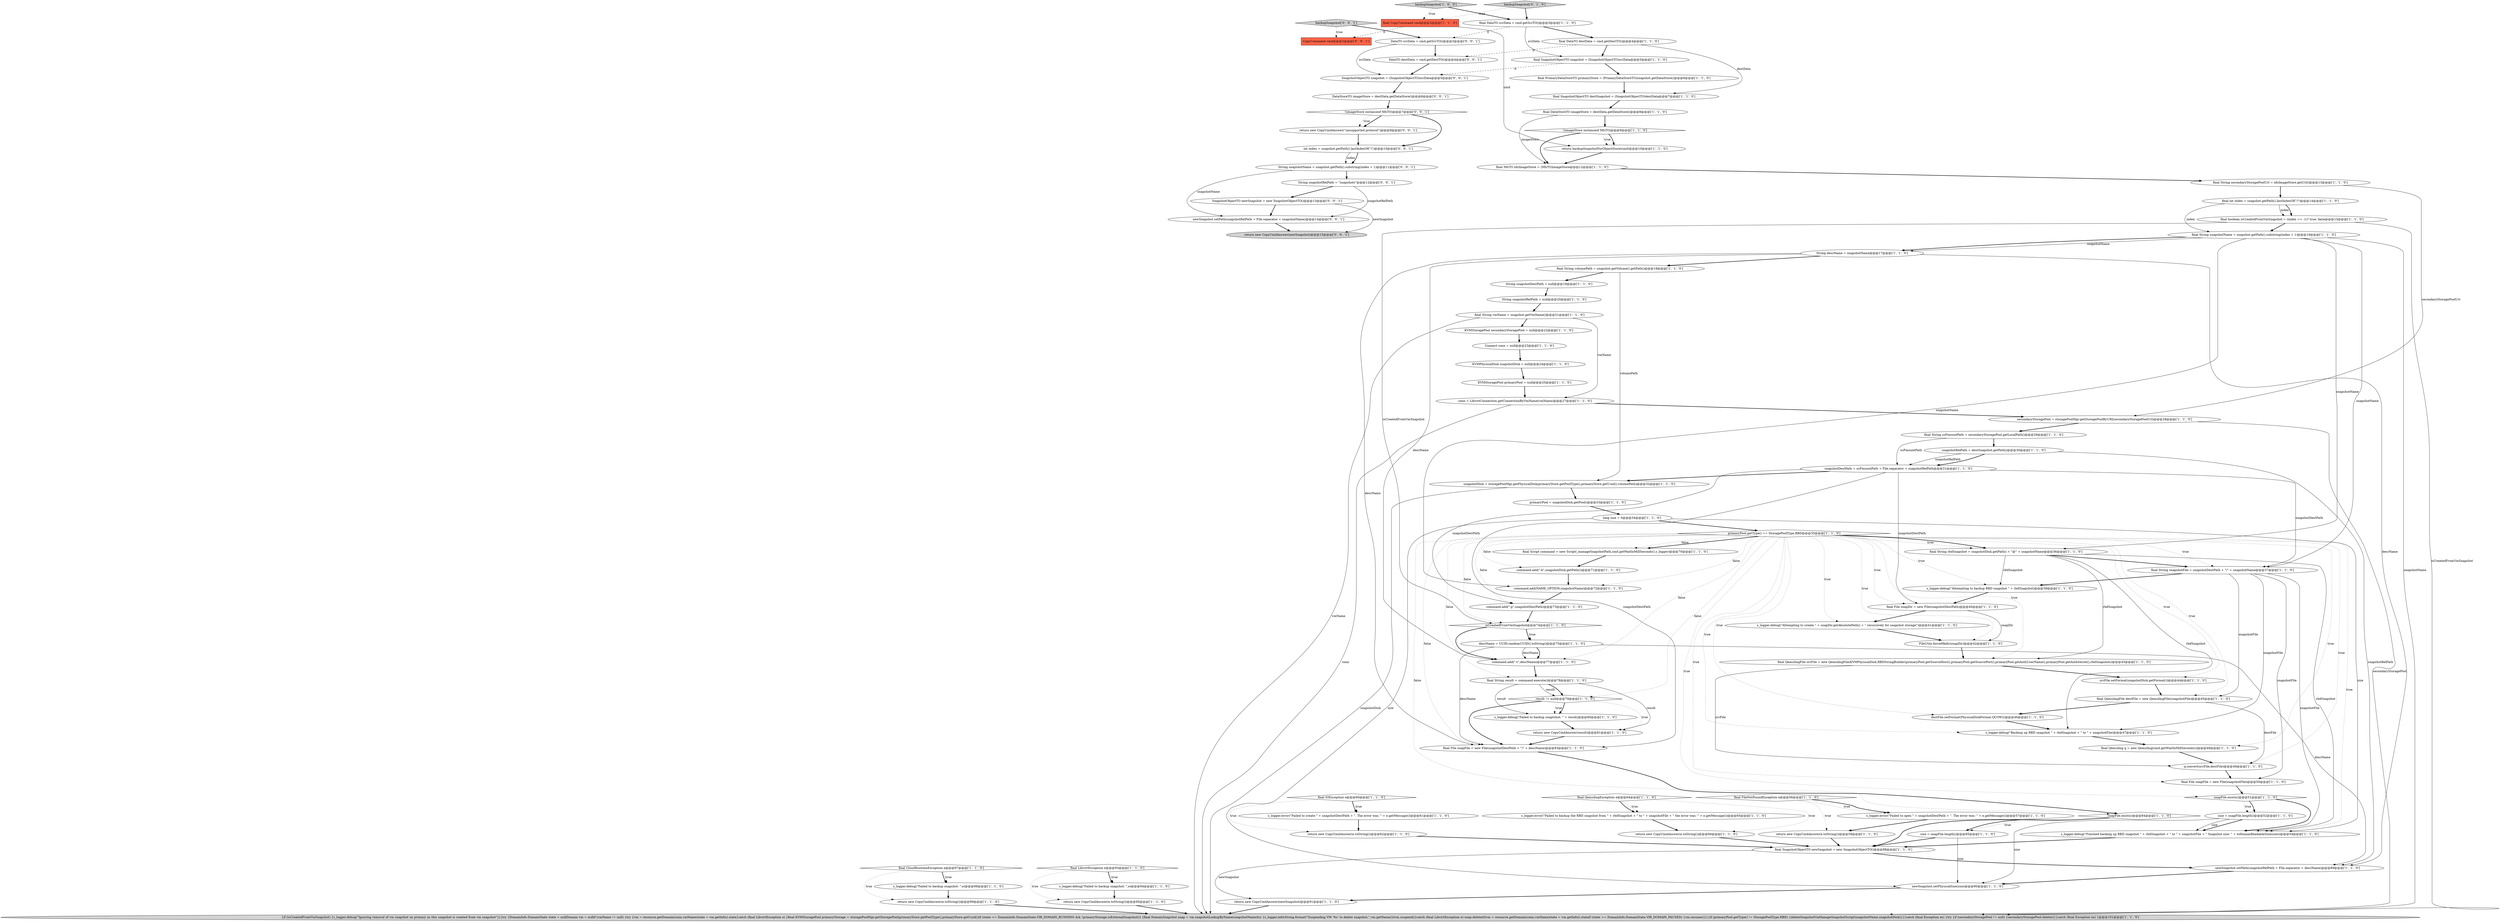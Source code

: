 digraph {
27 [style = filled, label = "String descName = snapshotName@@@17@@@['1', '1', '0']", fillcolor = white, shape = ellipse image = "AAA0AAABBB1BBB"];
37 [style = filled, label = "s_logger.debug(\"Finished backing up RBD snapshot \" + rbdSnapshot + \" to \" + snapshotFile + \" Snapshot size: \" + toHumanReadableSize(size))@@@54@@@['1', '1', '0']", fillcolor = white, shape = ellipse image = "AAA0AAABBB1BBB"];
65 [style = filled, label = "KVMStoragePool secondaryStoragePool = null@@@22@@@['1', '1', '0']", fillcolor = white, shape = ellipse image = "AAA0AAABBB1BBB"];
35 [style = filled, label = "return new CopyCmdAnswer(e.toString())@@@99@@@['1', '1', '0']", fillcolor = white, shape = ellipse image = "AAA0AAABBB1BBB"];
83 [style = filled, label = "result != null@@@79@@@['1', '1', '0']", fillcolor = white, shape = diamond image = "AAA0AAABBB1BBB"];
76 [style = filled, label = "backupSnapshot['1', '0', '0']", fillcolor = lightgray, shape = diamond image = "AAA0AAABBB1BBB"];
98 [style = filled, label = "DataStoreTO imageStore = destData.getDataStore()@@@6@@@['0', '0', '1']", fillcolor = white, shape = ellipse image = "AAA0AAABBB3BBB"];
30 [style = filled, label = "command.add(\"-p\",snapshotDestPath)@@@73@@@['1', '1', '0']", fillcolor = white, shape = ellipse image = "AAA0AAABBB1BBB"];
61 [style = filled, label = "final File snapDir = new File(snapshotDestPath)@@@40@@@['1', '1', '0']", fillcolor = white, shape = ellipse image = "AAA0AAABBB1BBB"];
3 [style = filled, label = "final CopyCommand cmd@@@2@@@['1', '1', '0']", fillcolor = tomato, shape = box image = "AAA0AAABBB1BBB"];
81 [style = filled, label = "final String volumePath = snapshot.getVolume().getPath()@@@18@@@['1', '1', '0']", fillcolor = white, shape = ellipse image = "AAA0AAABBB1BBB"];
25 [style = filled, label = "return new CopyCmdAnswer(result)@@@81@@@['1', '1', '0']", fillcolor = white, shape = ellipse image = "AAA0AAABBB1BBB"];
75 [style = filled, label = "destFile.setFormat(PhysicalDiskFormat.QCOW2)@@@46@@@['1', '1', '0']", fillcolor = white, shape = ellipse image = "AAA0AAABBB1BBB"];
5 [style = filled, label = "final LibvirtException e@@@93@@@['1', '1', '0']", fillcolor = white, shape = diamond image = "AAA0AAABBB1BBB"];
44 [style = filled, label = "conn = LibvirtConnection.getConnectionByVmName(vmName)@@@27@@@['1', '1', '0']", fillcolor = white, shape = ellipse image = "AAA0AAABBB1BBB"];
16 [style = filled, label = "newSnapshot.setPath(snapshotRelPath + File.separator + descName)@@@89@@@['1', '1', '0']", fillcolor = white, shape = ellipse image = "AAA0AAABBB1BBB"];
46 [style = filled, label = "final int index = snapshot.getPath().lastIndexOf(\"/\")@@@14@@@['1', '1', '0']", fillcolor = white, shape = ellipse image = "AAA0AAABBB1BBB"];
32 [style = filled, label = "snapFile.exists()@@@84@@@['1', '1', '0']", fillcolor = white, shape = diamond image = "AAA0AAABBB1BBB"];
13 [style = filled, label = "isCreatedFromVmSnapshot@@@74@@@['1', '1', '0']", fillcolor = white, shape = diamond image = "AAA0AAABBB1BBB"];
70 [style = filled, label = "size = snapFile.length()@@@85@@@['1', '1', '0']", fillcolor = white, shape = ellipse image = "AAA0AAABBB1BBB"];
91 [style = filled, label = "newSnapshot.setPath(snapshotRelPath + File.separator + snapshotName)@@@14@@@['0', '0', '1']", fillcolor = white, shape = ellipse image = "AAA0AAABBB3BBB"];
40 [style = filled, label = "command.add(NAME_OPTION,snapshotName)@@@72@@@['1', '1', '0']", fillcolor = white, shape = ellipse image = "AAA0AAABBB1BBB"];
57 [style = filled, label = "final String ssPmountPath = secondaryStoragePool.getLocalPath()@@@29@@@['1', '1', '0']", fillcolor = white, shape = ellipse image = "AAA0AAABBB1BBB"];
43 [style = filled, label = "String snapshotDestPath = null@@@19@@@['1', '1', '0']", fillcolor = white, shape = ellipse image = "AAA0AAABBB1BBB"];
47 [style = filled, label = "return new CopyCmdAnswer(newSnapshot)@@@91@@@['1', '1', '0']", fillcolor = white, shape = ellipse image = "AAA0AAABBB1BBB"];
95 [style = filled, label = "return new CopyCmdAnswer(\"unsupported protocol\")@@@8@@@['0', '0', '1']", fillcolor = white, shape = ellipse image = "AAA0AAABBB3BBB"];
71 [style = filled, label = "snapshotRelPath = destSnapshot.getPath()@@@30@@@['1', '1', '0']", fillcolor = white, shape = ellipse image = "AAA0AAABBB1BBB"];
50 [style = filled, label = "final DataTO destData = cmd.getDestTO()@@@4@@@['1', '1', '0']", fillcolor = white, shape = ellipse image = "AAA0AAABBB1BBB"];
33 [style = filled, label = "final QemuImgFile destFile = new QemuImgFile(snapshotFile)@@@45@@@['1', '1', '0']", fillcolor = white, shape = ellipse image = "AAA0AAABBB1BBB"];
10 [style = filled, label = "s_logger.debug(\"Failed to backup snapshot: \",e)@@@94@@@['1', '1', '0']", fillcolor = white, shape = ellipse image = "AAA0AAABBB1BBB"];
1 [style = filled, label = "secondaryStoragePool = storagePoolMgr.getStoragePoolByURI(secondaryStoragePoolUrl)@@@28@@@['1', '1', '0']", fillcolor = white, shape = ellipse image = "AAA0AAABBB1BBB"];
73 [style = filled, label = "final CloudRuntimeException e@@@97@@@['1', '1', '0']", fillcolor = white, shape = diamond image = "AAA0AAABBB1BBB"];
64 [style = filled, label = "return new CopyCmdAnswer(e.toString())@@@58@@@['1', '1', '0']", fillcolor = white, shape = ellipse image = "AAA0AAABBB1BBB"];
79 [style = filled, label = "final SnapshotObjectTO snapshot = (SnapshotObjectTO)srcData@@@5@@@['1', '1', '0']", fillcolor = white, shape = ellipse image = "AAA0AAABBB1BBB"];
45 [style = filled, label = "command.add(\"-t\",descName)@@@77@@@['1', '1', '0']", fillcolor = white, shape = ellipse image = "AAA0AAABBB1BBB"];
55 [style = filled, label = "command.add(\"-b\",snapshotDisk.getPath())@@@71@@@['1', '1', '0']", fillcolor = white, shape = ellipse image = "AAA0AAABBB1BBB"];
53 [style = filled, label = "final IOException e@@@60@@@['1', '1', '0']", fillcolor = white, shape = diamond image = "AAA0AAABBB1BBB"];
87 [style = filled, label = "SnapshotObjectTO snapshot = (SnapshotObjectTO)srcData@@@5@@@['0', '0', '1']", fillcolor = white, shape = ellipse image = "AAA0AAABBB3BBB"];
68 [style = filled, label = "s_logger.debug(\"Attempting to create \" + snapDir.getAbsolutePath() + \" recursively for snapshot storage\")@@@41@@@['1', '1', '0']", fillcolor = white, shape = ellipse image = "AAA0AAABBB1BBB"];
89 [style = filled, label = "int index = snapshot.getPath().lastIndexOf(\"/\")@@@10@@@['0', '0', '1']", fillcolor = white, shape = ellipse image = "AAA0AAABBB3BBB"];
51 [style = filled, label = "size = snapFile.length()@@@52@@@['1', '1', '0']", fillcolor = white, shape = ellipse image = "AAA0AAABBB1BBB"];
85 [style = filled, label = "String snapshotRelPath = \"snapshots\"@@@12@@@['0', '0', '1']", fillcolor = white, shape = ellipse image = "AAA0AAABBB3BBB"];
7 [style = filled, label = "return new CopyCmdAnswer(e.toString())@@@95@@@['1', '1', '0']", fillcolor = white, shape = ellipse image = "AAA0AAABBB1BBB"];
58 [style = filled, label = "final String rbdSnapshot = snapshotDisk.getPath() + \"@\" + snapshotName@@@36@@@['1', '1', '0']", fillcolor = white, shape = ellipse image = "AAA0AAABBB1BBB"];
42 [style = filled, label = "return backupSnapshotForObjectStore(cmd)@@@10@@@['1', '1', '0']", fillcolor = white, shape = ellipse image = "AAA0AAABBB1BBB"];
41 [style = filled, label = "s_logger.error(\"Failed to open \" + snapshotDestPath + \". The error was: \" + e.getMessage())@@@57@@@['1', '1', '0']", fillcolor = white, shape = ellipse image = "AAA0AAABBB1BBB"];
29 [style = filled, label = "final SnapshotObjectTO destSnapshot = (SnapshotObjectTO)destData@@@7@@@['1', '1', '0']", fillcolor = white, shape = ellipse image = "AAA0AAABBB1BBB"];
34 [style = filled, label = "final QemuImg q = new QemuImg(cmd.getWaitInMillSeconds())@@@48@@@['1', '1', '0']", fillcolor = white, shape = ellipse image = "AAA0AAABBB1BBB"];
21 [style = filled, label = "final NfsTO nfsImageStore = (NfsTO)imageStore@@@12@@@['1', '1', '0']", fillcolor = white, shape = ellipse image = "AAA0AAABBB1BBB"];
23 [style = filled, label = "q.convert(srcFile,destFile)@@@49@@@['1', '1', '0']", fillcolor = white, shape = ellipse image = "AAA0AAABBB1BBB"];
24 [style = filled, label = "primaryPool = snapshotDisk.getPool()@@@33@@@['1', '1', '0']", fillcolor = white, shape = ellipse image = "AAA0AAABBB1BBB"];
39 [style = filled, label = "final String snapshotFile = snapshotDestPath + \"/\" + snapshotName@@@37@@@['1', '1', '0']", fillcolor = white, shape = ellipse image = "AAA0AAABBB1BBB"];
66 [style = filled, label = "final FileNotFoundException e@@@56@@@['1', '1', '0']", fillcolor = white, shape = diamond image = "AAA0AAABBB1BBB"];
72 [style = filled, label = "srcFile.setFormat(snapshotDisk.getFormat())@@@44@@@['1', '1', '0']", fillcolor = white, shape = ellipse image = "AAA0AAABBB1BBB"];
92 [style = filled, label = "backupSnapshot['0', '0', '1']", fillcolor = lightgray, shape = diamond image = "AAA0AAABBB3BBB"];
94 [style = filled, label = "CopyCommand cmd@@@2@@@['0', '0', '1']", fillcolor = tomato, shape = box image = "AAA0AAABBB3BBB"];
96 [style = filled, label = "DataTO destData = cmd.getDestTO()@@@4@@@['0', '0', '1']", fillcolor = white, shape = ellipse image = "AAA0AAABBB3BBB"];
36 [style = filled, label = "final DataTO srcData = cmd.getSrcTO()@@@3@@@['1', '1', '0']", fillcolor = white, shape = ellipse image = "AAA0AAABBB1BBB"];
0 [style = filled, label = "final String vmName = snapshot.getVmName()@@@21@@@['1', '1', '0']", fillcolor = white, shape = ellipse image = "AAA0AAABBB1BBB"];
22 [style = filled, label = "s_logger.debug(\"Backing up RBD snapshot \" + rbdSnapshot + \" to \" + snapshotFile)@@@47@@@['1', '1', '0']", fillcolor = white, shape = ellipse image = "AAA0AAABBB1BBB"];
9 [style = filled, label = "primaryPool.getType() == StoragePoolType.RBD@@@35@@@['1', '1', '0']", fillcolor = white, shape = diamond image = "AAA0AAABBB1BBB"];
93 [style = filled, label = "SnapshotObjectTO newSnapshot = new SnapshotObjectTO()@@@13@@@['0', '0', '1']", fillcolor = white, shape = ellipse image = "AAA0AAABBB3BBB"];
80 [style = filled, label = "final File snapFile = new File(snapshotFile)@@@50@@@['1', '1', '0']", fillcolor = white, shape = ellipse image = "AAA0AAABBB1BBB"];
86 [style = filled, label = "!(imageStore instanceof NfsTO)@@@7@@@['0', '0', '1']", fillcolor = white, shape = diamond image = "AAA0AAABBB3BBB"];
56 [style = filled, label = "KVMPhysicalDisk snapshotDisk = null@@@24@@@['1', '1', '0']", fillcolor = white, shape = ellipse image = "AAA0AAABBB1BBB"];
19 [style = filled, label = "Connect conn = null@@@23@@@['1', '1', '0']", fillcolor = white, shape = ellipse image = "AAA0AAABBB1BBB"];
26 [style = filled, label = "final DataStoreTO imageStore = destData.getDataStore()@@@8@@@['1', '1', '0']", fillcolor = white, shape = ellipse image = "AAA0AAABBB1BBB"];
20 [style = filled, label = "final String secondaryStoragePoolUrl = nfsImageStore.getUrl()@@@13@@@['1', '1', '0']", fillcolor = white, shape = ellipse image = "AAA0AAABBB1BBB"];
4 [style = filled, label = "{if (isCreatedFromVmSnapshot) {s_logger.debug(\"Ignoring removal of vm snapshot on primary as this snapshot is created from vm snapshot\")}{try {DomainInfo.DomainState state = nullDomain vm = nullif (vmName != null) {try {vm = resource.getDomain(conn,vmName)state = vm.getInfo().state}catch (final LibvirtException e) }final KVMStoragePool primaryStorage = storagePoolMgr.getStoragePool(primaryStore.getPoolType(),primaryStore.getUuid())if (state == DomainInfo.DomainState.VIR_DOMAIN_RUNNING && !primaryStorage.isExternalSnapshot()) {final DomainSnapshot snap = vm.snapshotLookupByName(snapshotName)try {s_logger.info(String.format(\"Suspending VM '%s' to delete snapshot,\",vm.getName()))vm.suspend()}catch (final LibvirtException e) snap.delete(0)vm = resource.getDomain(conn,vmName)state = vm.getInfo().stateif (state == DomainInfo.DomainState.VIR_DOMAIN_PAUSED) {vm.resume()}}{if (primaryPool.getType() != StoragePoolType.RBD) {deleteSnapshotViaManageSnapshotScript(snapshotName,snapshotDisk)}}}catch (final Exception ex) }try {if (secondaryStoragePool != null) {secondaryStoragePool.delete()}}catch (final Exception ex) }@@@101@@@['1', '1', '0']", fillcolor = lightgray, shape = ellipse image = "AAA0AAABBB1BBB"];
31 [style = filled, label = "s_logger.error(\"Failed to backup the RBD snapshot from \" + rbdSnapshot + \" to \" + snapshotFile + \" the error was: \" + e.getMessage())@@@65@@@['1', '1', '0']", fillcolor = white, shape = ellipse image = "AAA0AAABBB1BBB"];
6 [style = filled, label = "final PrimaryDataStoreTO primaryStore = (PrimaryDataStoreTO)snapshot.getDataStore()@@@6@@@['1', '1', '0']", fillcolor = white, shape = ellipse image = "AAA0AAABBB1BBB"];
17 [style = filled, label = "return new CopyCmdAnswer(e.toString())@@@62@@@['1', '1', '0']", fillcolor = white, shape = ellipse image = "AAA0AAABBB1BBB"];
28 [style = filled, label = "long size = 0@@@34@@@['1', '1', '0']", fillcolor = white, shape = ellipse image = "AAA0AAABBB1BBB"];
2 [style = filled, label = "s_logger.debug(\"Failed to backup snaptshot: \" + result)@@@80@@@['1', '1', '0']", fillcolor = white, shape = ellipse image = "AAA0AAABBB1BBB"];
18 [style = filled, label = "snapshotDestPath = ssPmountPath + File.separator + snapshotRelPath@@@31@@@['1', '1', '0']", fillcolor = white, shape = ellipse image = "AAA0AAABBB1BBB"];
69 [style = filled, label = "KVMStoragePool primaryPool = null@@@25@@@['1', '1', '0']", fillcolor = white, shape = ellipse image = "AAA0AAABBB1BBB"];
88 [style = filled, label = "return new CopyCmdAnswer(newSnapshot)@@@15@@@['0', '0', '1']", fillcolor = lightgray, shape = ellipse image = "AAA0AAABBB3BBB"];
15 [style = filled, label = "s_logger.debug(\"Failed to backup snapshot: \",e)@@@98@@@['1', '1', '0']", fillcolor = white, shape = ellipse image = "AAA0AAABBB1BBB"];
59 [style = filled, label = "FileUtils.forceMkdir(snapDir)@@@42@@@['1', '1', '0']", fillcolor = white, shape = ellipse image = "AAA0AAABBB1BBB"];
14 [style = filled, label = "descName = UUID.randomUUID().toString()@@@75@@@['1', '1', '0']", fillcolor = white, shape = ellipse image = "AAA0AAABBB1BBB"];
60 [style = filled, label = "final String snapshotName = snapshot.getPath().substring(index + 1)@@@16@@@['1', '1', '0']", fillcolor = white, shape = ellipse image = "AAA0AAABBB1BBB"];
8 [style = filled, label = "return new CopyCmdAnswer(e.toString())@@@66@@@['1', '1', '0']", fillcolor = white, shape = ellipse image = "AAA0AAABBB1BBB"];
67 [style = filled, label = "String snapshotRelPath = null@@@20@@@['1', '1', '0']", fillcolor = white, shape = ellipse image = "AAA0AAABBB1BBB"];
90 [style = filled, label = "String snapshotName = snapshot.getPath().substring(index + 1)@@@11@@@['0', '0', '1']", fillcolor = white, shape = ellipse image = "AAA0AAABBB3BBB"];
77 [style = filled, label = "final boolean isCreatedFromVmSnapshot = (index == -1)? true: false@@@15@@@['1', '1', '0']", fillcolor = white, shape = ellipse image = "AAA0AAABBB1BBB"];
49 [style = filled, label = "s_logger.debug(\"Attempting to backup RBD snapshot \" + rbdSnapshot)@@@39@@@['1', '1', '0']", fillcolor = white, shape = ellipse image = "AAA0AAABBB1BBB"];
62 [style = filled, label = "final String result = command.execute()@@@78@@@['1', '1', '0']", fillcolor = white, shape = ellipse image = "AAA0AAABBB1BBB"];
84 [style = filled, label = "backupSnapshot['0', '1', '0']", fillcolor = lightgray, shape = diamond image = "AAA0AAABBB2BBB"];
11 [style = filled, label = "s_logger.error(\"Failed to create \" + snapshotDestPath + \". The error was: \" + e.getMessage())@@@61@@@['1', '1', '0']", fillcolor = white, shape = ellipse image = "AAA0AAABBB1BBB"];
54 [style = filled, label = "final File snapFile = new File(snapshotDestPath + \"/\" + descName)@@@83@@@['1', '1', '0']", fillcolor = white, shape = ellipse image = "AAA0AAABBB1BBB"];
52 [style = filled, label = "final QemuImgException e@@@64@@@['1', '1', '0']", fillcolor = white, shape = diamond image = "AAA0AAABBB1BBB"];
78 [style = filled, label = "!(imageStore instanceof NfsTO)@@@9@@@['1', '1', '0']", fillcolor = white, shape = diamond image = "AAA0AAABBB1BBB"];
74 [style = filled, label = "snapFile.exists()@@@51@@@['1', '1', '0']", fillcolor = white, shape = diamond image = "AAA0AAABBB1BBB"];
97 [style = filled, label = "DataTO srcData = cmd.getSrcTO()@@@3@@@['0', '0', '1']", fillcolor = white, shape = ellipse image = "AAA0AAABBB3BBB"];
38 [style = filled, label = "final SnapshotObjectTO newSnapshot = new SnapshotObjectTO()@@@88@@@['1', '1', '0']", fillcolor = white, shape = ellipse image = "AAA0AAABBB1BBB"];
63 [style = filled, label = "newSnapshot.setPhysicalSize(size)@@@90@@@['1', '1', '0']", fillcolor = white, shape = ellipse image = "AAA0AAABBB1BBB"];
48 [style = filled, label = "snapshotDisk = storagePoolMgr.getPhysicalDisk(primaryStore.getPoolType(),primaryStore.getUuid(),volumePath)@@@32@@@['1', '1', '0']", fillcolor = white, shape = ellipse image = "AAA0AAABBB1BBB"];
12 [style = filled, label = "final Script command = new Script(_manageSnapshotPath,cmd.getWaitInMillSeconds(),s_logger)@@@70@@@['1', '1', '0']", fillcolor = white, shape = ellipse image = "AAA0AAABBB1BBB"];
82 [style = filled, label = "final QemuImgFile srcFile = new QemuImgFile(KVMPhysicalDisk.RBDStringBuilder(primaryPool.getSourceHost(),primaryPool.getSourcePort(),primaryPool.getAuthUserName(),primaryPool.getAuthSecret(),rbdSnapshot))@@@43@@@['1', '1', '0']", fillcolor = white, shape = ellipse image = "AAA0AAABBB1BBB"];
62->2 [style = solid, label="result"];
13->45 [style = bold, label=""];
62->83 [style = bold, label=""];
35->4 [style = bold, label=""];
3->42 [style = solid, label="cmd"];
36->97 [style = dashed, label="0"];
41->64 [style = bold, label=""];
60->40 [style = solid, label="snapshotName"];
39->33 [style = solid, label="snapshotFile"];
34->23 [style = bold, label=""];
30->13 [style = bold, label=""];
46->60 [style = solid, label="index"];
9->49 [style = dotted, label="true"];
9->34 [style = dotted, label="true"];
95->89 [style = bold, label=""];
42->21 [style = bold, label=""];
66->64 [style = dotted, label="true"];
58->39 [style = bold, label=""];
86->95 [style = bold, label=""];
36->50 [style = bold, label=""];
9->37 [style = dotted, label="true"];
58->49 [style = solid, label="rbdSnapshot"];
9->75 [style = dotted, label="true"];
20->46 [style = bold, label=""];
9->62 [style = dotted, label="false"];
50->29 [style = solid, label="destData"];
61->68 [style = bold, label=""];
54->32 [style = bold, label=""];
55->40 [style = bold, label=""];
83->2 [style = dotted, label="true"];
53->17 [style = dotted, label="true"];
52->8 [style = dotted, label="true"];
18->30 [style = solid, label="snapshotDestPath"];
9->45 [style = dotted, label="false"];
18->48 [style = bold, label=""];
68->59 [style = bold, label=""];
77->4 [style = solid, label="isCreatedFromVmSnapshot"];
45->62 [style = bold, label=""];
9->12 [style = bold, label=""];
9->80 [style = dotted, label="true"];
47->4 [style = bold, label=""];
43->67 [style = bold, label=""];
59->82 [style = bold, label=""];
40->30 [style = bold, label=""];
50->79 [style = bold, label=""];
87->98 [style = bold, label=""];
32->38 [style = bold, label=""];
5->10 [style = dotted, label="true"];
72->33 [style = bold, label=""];
9->13 [style = dotted, label="false"];
74->37 [style = bold, label=""];
23->80 [style = bold, label=""];
70->63 [style = solid, label="size"];
52->31 [style = dotted, label="true"];
78->42 [style = bold, label=""];
46->77 [style = solid, label="index"];
9->82 [style = dotted, label="true"];
51->37 [style = bold, label=""];
9->68 [style = dotted, label="true"];
9->74 [style = dotted, label="true"];
81->48 [style = solid, label="volumePath"];
82->23 [style = solid, label="srcFile"];
74->51 [style = bold, label=""];
14->45 [style = bold, label=""];
11->17 [style = bold, label=""];
57->71 [style = bold, label=""];
71->18 [style = bold, label=""];
61->59 [style = solid, label="snapDir"];
28->63 [style = solid, label="size"];
9->58 [style = dotted, label="true"];
92->94 [style = dotted, label="true"];
65->19 [style = bold, label=""];
38->47 [style = solid, label="newSnapshot"];
60->27 [style = solid, label="snapshotName"];
37->38 [style = bold, label=""];
38->16 [style = bold, label=""];
6->29 [style = bold, label=""];
10->7 [style = bold, label=""];
21->20 [style = bold, label=""];
77->60 [style = bold, label=""];
14->16 [style = solid, label="descName"];
84->3 [style = dotted, label="true"];
91->88 [style = bold, label=""];
19->56 [style = bold, label=""];
83->2 [style = bold, label=""];
0->44 [style = solid, label="vmName"];
57->18 [style = solid, label="ssPmountPath"];
93->91 [style = bold, label=""];
26->21 [style = solid, label="imageStore"];
39->22 [style = solid, label="snapshotFile"];
48->24 [style = bold, label=""];
75->22 [style = bold, label=""];
13->14 [style = dotted, label="true"];
78->42 [style = dotted, label="true"];
28->9 [style = bold, label=""];
9->55 [style = dotted, label="false"];
51->37 [style = solid, label="size"];
9->23 [style = dotted, label="true"];
51->63 [style = solid, label="size"];
27->54 [style = solid, label="descName"];
60->58 [style = solid, label="snapshotName"];
9->30 [style = dotted, label="false"];
85->93 [style = bold, label=""];
3->94 [style = dashed, label="0"];
79->87 [style = dashed, label="0"];
0->4 [style = solid, label="vmName"];
39->49 [style = bold, label=""];
78->21 [style = bold, label=""];
58->22 [style = solid, label="rbdSnapshot"];
39->37 [style = solid, label="snapshotFile"];
67->0 [style = bold, label=""];
86->89 [style = bold, label=""];
71->16 [style = solid, label="snapshotRelPath"];
9->39 [style = dotted, label="true"];
1->57 [style = bold, label=""];
60->27 [style = bold, label=""];
96->87 [style = bold, label=""];
73->35 [style = dotted, label="true"];
44->4 [style = solid, label="conn"];
0->65 [style = bold, label=""];
50->96 [style = dashed, label="0"];
33->23 [style = solid, label="destFile"];
97->96 [style = bold, label=""];
52->31 [style = bold, label=""];
66->41 [style = dotted, label="true"];
8->38 [style = bold, label=""];
62->25 [style = solid, label="result"];
81->43 [style = bold, label=""];
71->18 [style = solid, label="snapshotRelPath"];
66->41 [style = bold, label=""];
92->97 [style = bold, label=""];
69->44 [style = bold, label=""];
70->38 [style = bold, label=""];
15->35 [style = bold, label=""];
90->91 [style = solid, label="snapshotName"];
60->4 [style = solid, label="snapshotName"];
16->63 [style = bold, label=""];
89->90 [style = solid, label="index"];
18->61 [style = solid, label="snapshotDestPath"];
48->4 [style = solid, label="snapshotDisk"];
44->1 [style = bold, label=""];
18->39 [style = solid, label="snapshotDestPath"];
1->4 [style = solid, label="secondaryStoragePool"];
53->11 [style = dotted, label="true"];
9->61 [style = dotted, label="true"];
27->16 [style = solid, label="descName"];
9->33 [style = dotted, label="true"];
77->13 [style = solid, label="isCreatedFromVmSnapshot"];
9->58 [style = bold, label=""];
39->80 [style = solid, label="snapshotFile"];
28->37 [style = solid, label="size"];
97->87 [style = solid, label="srcData"];
25->54 [style = bold, label=""];
9->40 [style = dotted, label="false"];
9->22 [style = dotted, label="true"];
9->54 [style = dotted, label="false"];
83->25 [style = dotted, label="true"];
76->3 [style = dotted, label="true"];
9->32 [style = dotted, label="false"];
73->15 [style = bold, label=""];
32->70 [style = bold, label=""];
56->69 [style = bold, label=""];
46->77 [style = bold, label=""];
83->54 [style = bold, label=""];
60->39 [style = solid, label="snapshotName"];
85->91 [style = solid, label="snapshotRelPath"];
64->38 [style = bold, label=""];
17->38 [style = bold, label=""];
14->54 [style = solid, label="descName"];
32->70 [style = dotted, label="true"];
31->8 [style = bold, label=""];
74->51 [style = dotted, label="true"];
27->81 [style = bold, label=""];
89->90 [style = bold, label=""];
93->88 [style = solid, label="newSnapshot"];
82->72 [style = bold, label=""];
5->7 [style = dotted, label="true"];
76->36 [style = bold, label=""];
63->47 [style = bold, label=""];
36->79 [style = solid, label="srcData"];
9->72 [style = dotted, label="true"];
5->10 [style = bold, label=""];
80->74 [style = bold, label=""];
2->25 [style = bold, label=""];
53->11 [style = bold, label=""];
79->6 [style = bold, label=""];
22->34 [style = bold, label=""];
62->83 [style = solid, label="result"];
7->4 [style = bold, label=""];
90->85 [style = bold, label=""];
73->15 [style = dotted, label="true"];
9->59 [style = dotted, label="true"];
86->95 [style = dotted, label="true"];
26->78 [style = bold, label=""];
58->82 [style = solid, label="rbdSnapshot"];
12->55 [style = bold, label=""];
18->54 [style = solid, label="snapshotDestPath"];
14->45 [style = solid, label="descName"];
58->37 [style = solid, label="rbdSnapshot"];
98->86 [style = bold, label=""];
9->83 [style = dotted, label="false"];
33->75 [style = bold, label=""];
20->1 [style = solid, label="secondaryStoragePoolUrl"];
24->28 [style = bold, label=""];
13->14 [style = bold, label=""];
27->45 [style = solid, label="descName"];
84->36 [style = bold, label=""];
9->12 [style = dotted, label="false"];
49->61 [style = bold, label=""];
29->26 [style = bold, label=""];
}
